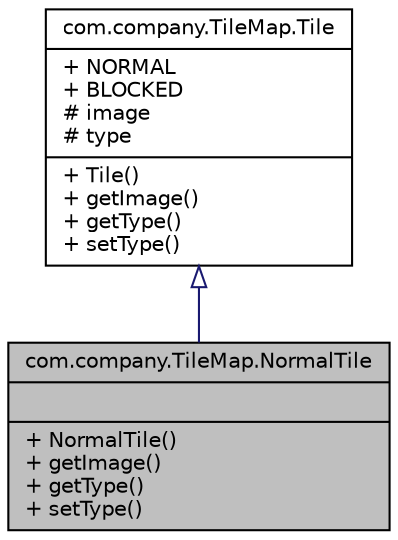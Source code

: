 digraph "com.company.TileMap.NormalTile"
{
 // LATEX_PDF_SIZE
  edge [fontname="Helvetica",fontsize="10",labelfontname="Helvetica",labelfontsize="10"];
  node [fontname="Helvetica",fontsize="10",shape=record];
  Node1 [label="{com.company.TileMap.NormalTile\n||+ NormalTile()\l+ getImage()\l+ getType()\l+ setType()\l}",height=0.2,width=0.4,color="black", fillcolor="grey75", style="filled", fontcolor="black",tooltip=" "];
  Node2 -> Node1 [dir="back",color="midnightblue",fontsize="10",style="solid",arrowtail="onormal"];
  Node2 [label="{com.company.TileMap.Tile\n|+ NORMAL\l+ BLOCKED\l# image\l# type\l|+ Tile()\l+ getImage()\l+ getType()\l+ setType()\l}",height=0.2,width=0.4,color="black", fillcolor="white", style="filled",URL="$classcom_1_1company_1_1_tile_map_1_1_tile.html",tooltip="Realizeaza un Tile generic ce va fi generat cu ajutorul fabricii de Tile-uri."];
}
